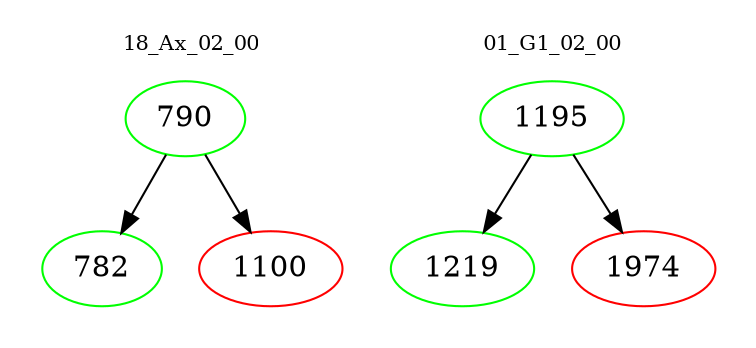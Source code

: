digraph{
subgraph cluster_0 {
color = white
label = "18_Ax_02_00";
fontsize=10;
T0_790 [label="790", color="green"]
T0_790 -> T0_782 [color="black"]
T0_782 [label="782", color="green"]
T0_790 -> T0_1100 [color="black"]
T0_1100 [label="1100", color="red"]
}
subgraph cluster_1 {
color = white
label = "01_G1_02_00";
fontsize=10;
T1_1195 [label="1195", color="green"]
T1_1195 -> T1_1219 [color="black"]
T1_1219 [label="1219", color="green"]
T1_1195 -> T1_1974 [color="black"]
T1_1974 [label="1974", color="red"]
}
}
